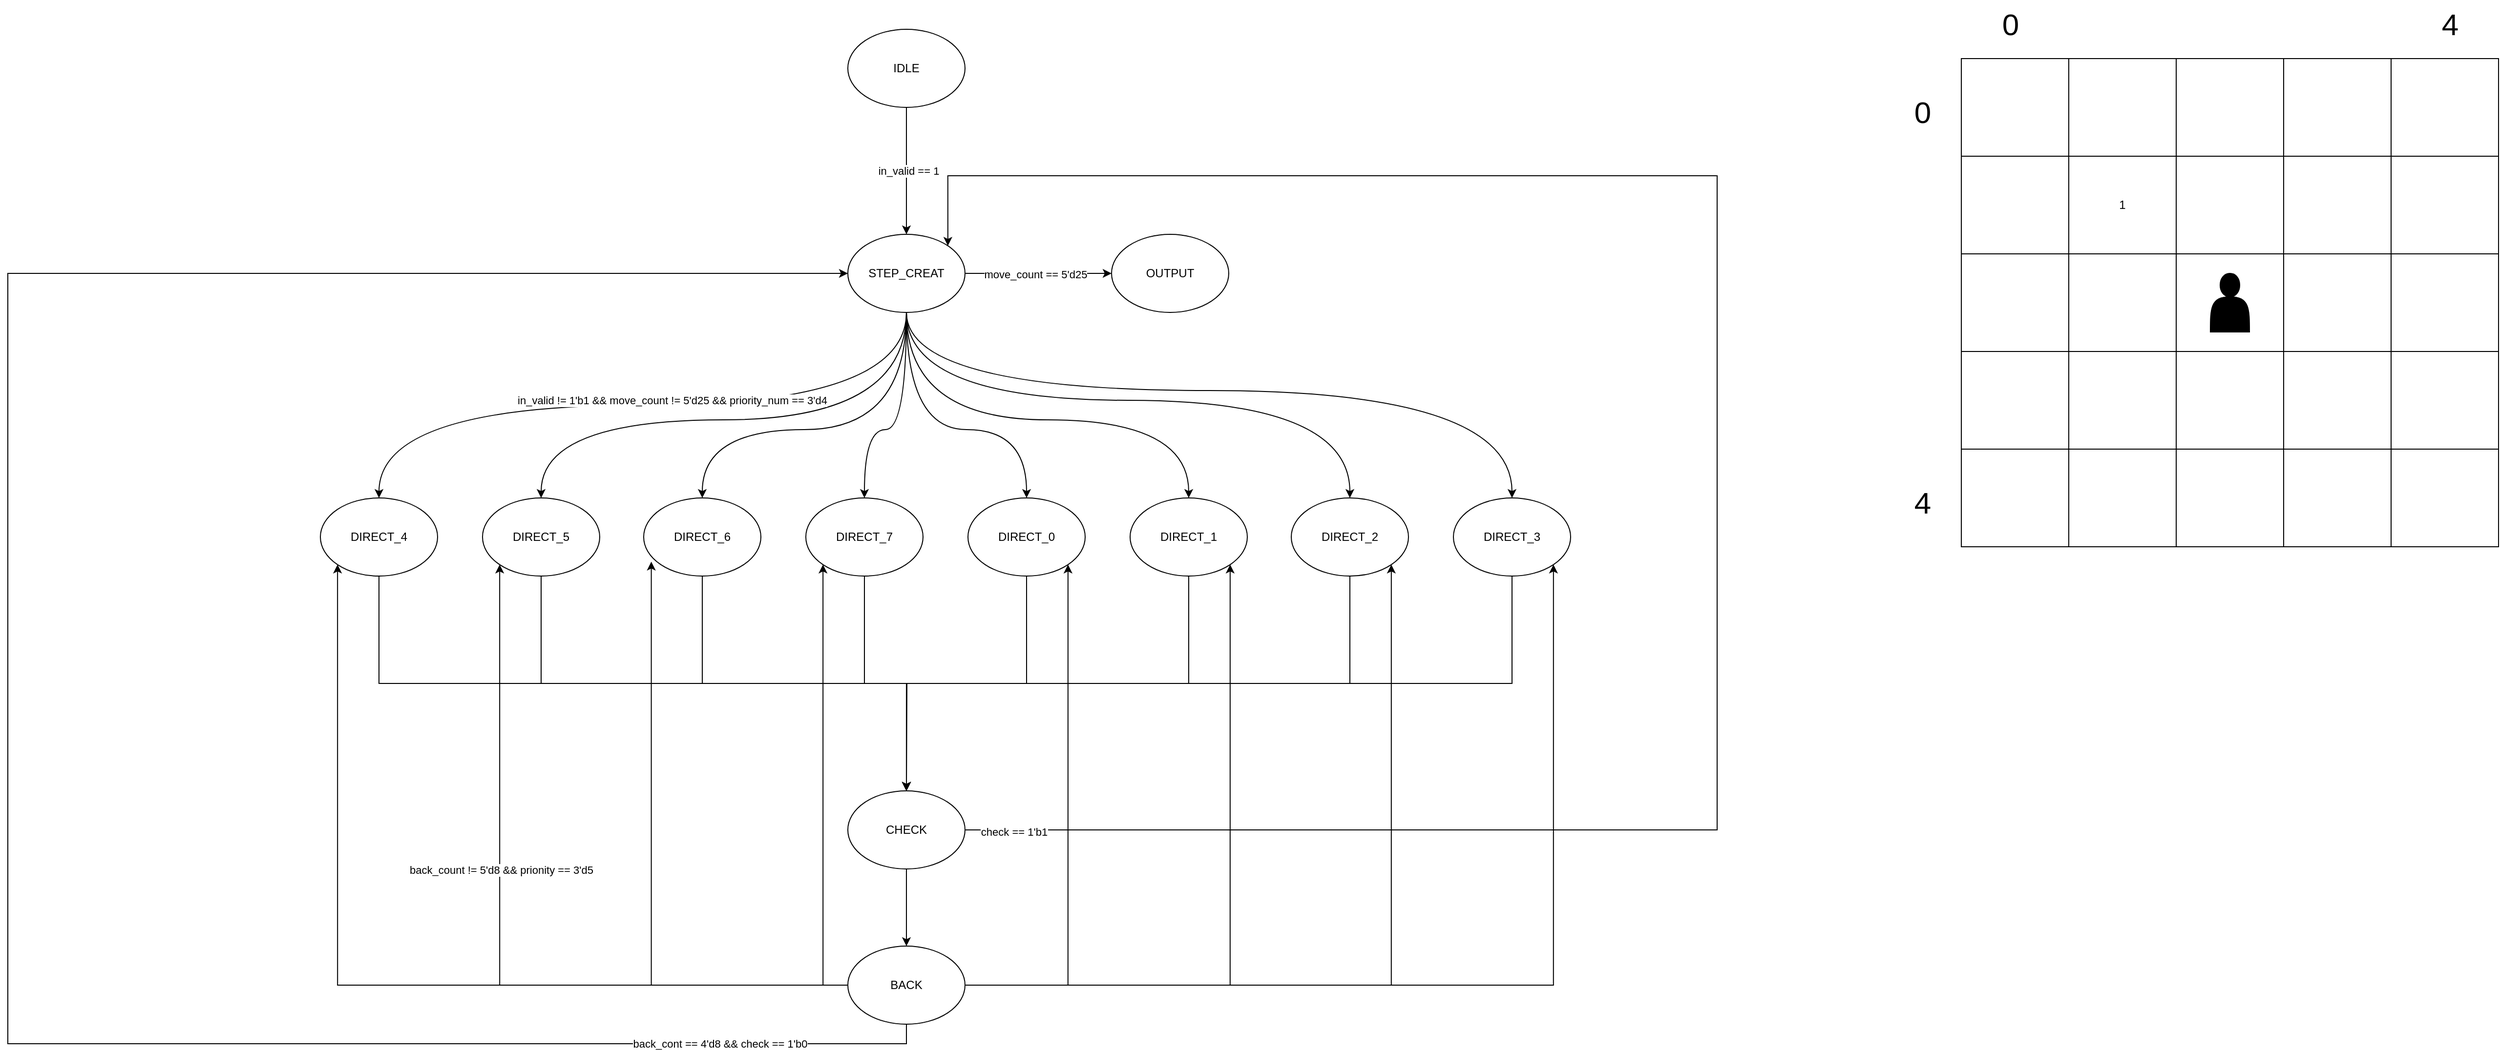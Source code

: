 <mxfile version="27.2.0">
  <diagram name="第 1 页" id="wlGB5aXU49AVaNt8Bv_F">
    <mxGraphModel dx="3168" dy="1206" grid="1" gridSize="10" guides="1" tooltips="1" connect="1" arrows="1" fold="1" page="1" pageScale="1" pageWidth="827" pageHeight="1169" math="0" shadow="0">
      <root>
        <mxCell id="0" />
        <mxCell id="1" parent="0" />
        <mxCell id="zN2_1YvV45dY4rmlN28b-3" style="edgeStyle=orthogonalEdgeStyle;rounded=0;orthogonalLoop=1;jettySize=auto;html=1;exitX=0.5;exitY=1;exitDx=0;exitDy=0;entryX=0.5;entryY=0;entryDx=0;entryDy=0;" parent="1" source="zN2_1YvV45dY4rmlN28b-1" target="zN2_1YvV45dY4rmlN28b-6" edge="1">
          <mxGeometry relative="1" as="geometry">
            <mxPoint x="390" y="300" as="targetPoint" />
          </mxGeometry>
        </mxCell>
        <mxCell id="zN2_1YvV45dY4rmlN28b-4" value="in_valid == 1" style="edgeLabel;html=1;align=center;verticalAlign=middle;resizable=0;points=[];" parent="zN2_1YvV45dY4rmlN28b-3" vertex="1" connectable="0">
          <mxGeometry x="-0.011" y="2" relative="1" as="geometry">
            <mxPoint as="offset" />
          </mxGeometry>
        </mxCell>
        <mxCell id="zN2_1YvV45dY4rmlN28b-1" value="IDLE" style="ellipse;whiteSpace=wrap;html=1;" parent="1" vertex="1">
          <mxGeometry x="330" y="230" width="120" height="80" as="geometry" />
        </mxCell>
        <mxCell id="zN2_1YvV45dY4rmlN28b-67" style="edgeStyle=orthogonalEdgeStyle;rounded=0;orthogonalLoop=1;jettySize=auto;html=1;exitX=1;exitY=0.5;exitDx=0;exitDy=0;entryX=0;entryY=0.5;entryDx=0;entryDy=0;" parent="1" source="zN2_1YvV45dY4rmlN28b-6" target="zN2_1YvV45dY4rmlN28b-68" edge="1">
          <mxGeometry relative="1" as="geometry">
            <mxPoint x="590" y="479.714" as="targetPoint" />
          </mxGeometry>
        </mxCell>
        <mxCell id="zN2_1YvV45dY4rmlN28b-112" value="move_count == 5&#39;d25" style="edgeLabel;html=1;align=center;verticalAlign=middle;resizable=0;points=[];" parent="zN2_1YvV45dY4rmlN28b-67" vertex="1" connectable="0">
          <mxGeometry x="-0.044" y="-1" relative="1" as="geometry">
            <mxPoint as="offset" />
          </mxGeometry>
        </mxCell>
        <mxCell id="zN2_1YvV45dY4rmlN28b-85" style="edgeStyle=orthogonalEdgeStyle;rounded=0;orthogonalLoop=1;jettySize=auto;html=1;exitX=0.5;exitY=1;exitDx=0;exitDy=0;curved=1;" parent="1" source="zN2_1YvV45dY4rmlN28b-6" target="zN2_1YvV45dY4rmlN28b-16" edge="1">
          <mxGeometry relative="1" as="geometry">
            <Array as="points">
              <mxPoint x="390" y="640" />
              <mxPoint x="347" y="640" />
            </Array>
          </mxGeometry>
        </mxCell>
        <mxCell id="zN2_1YvV45dY4rmlN28b-86" style="edgeStyle=orthogonalEdgeStyle;rounded=0;orthogonalLoop=1;jettySize=auto;html=1;exitX=0.5;exitY=1;exitDx=0;exitDy=0;curved=1;" parent="1" source="zN2_1YvV45dY4rmlN28b-6" target="zN2_1YvV45dY4rmlN28b-17" edge="1">
          <mxGeometry relative="1" as="geometry">
            <Array as="points">
              <mxPoint x="390" y="640" />
              <mxPoint x="181" y="640" />
            </Array>
          </mxGeometry>
        </mxCell>
        <mxCell id="zN2_1YvV45dY4rmlN28b-87" style="edgeStyle=orthogonalEdgeStyle;rounded=0;orthogonalLoop=1;jettySize=auto;html=1;exitX=0.5;exitY=1;exitDx=0;exitDy=0;curved=1;" parent="1" source="zN2_1YvV45dY4rmlN28b-6" target="zN2_1YvV45dY4rmlN28b-15" edge="1">
          <mxGeometry relative="1" as="geometry">
            <Array as="points">
              <mxPoint x="390" y="630" />
              <mxPoint x="16" y="630" />
            </Array>
          </mxGeometry>
        </mxCell>
        <mxCell id="zN2_1YvV45dY4rmlN28b-88" style="edgeStyle=orthogonalEdgeStyle;rounded=0;orthogonalLoop=1;jettySize=auto;html=1;exitX=0.5;exitY=1;exitDx=0;exitDy=0;entryX=0.5;entryY=0;entryDx=0;entryDy=0;curved=1;" parent="1" source="zN2_1YvV45dY4rmlN28b-6" target="zN2_1YvV45dY4rmlN28b-12" edge="1">
          <mxGeometry relative="1" as="geometry" />
        </mxCell>
        <mxCell id="zN2_1YvV45dY4rmlN28b-113" value="in_valid != 1&#39;b1 &amp;amp;&amp;amp; move_count != 5&#39;d25 &amp;amp;&amp;amp;&amp;nbsp;priority_num == 3&#39;d4" style="edgeLabel;html=1;align=center;verticalAlign=middle;resizable=0;points=[];" parent="zN2_1YvV45dY4rmlN28b-88" vertex="1" connectable="0">
          <mxGeometry x="-0.18" y="-3" relative="1" as="geometry">
            <mxPoint x="-36" y="-2" as="offset" />
          </mxGeometry>
        </mxCell>
        <mxCell id="zN2_1YvV45dY4rmlN28b-89" style="edgeStyle=orthogonalEdgeStyle;rounded=0;orthogonalLoop=1;jettySize=auto;html=1;exitX=0.5;exitY=1;exitDx=0;exitDy=0;entryX=0.5;entryY=0;entryDx=0;entryDy=0;curved=1;" parent="1" source="zN2_1YvV45dY4rmlN28b-6" target="zN2_1YvV45dY4rmlN28b-13" edge="1">
          <mxGeometry relative="1" as="geometry">
            <Array as="points">
              <mxPoint x="390" y="610" />
              <mxPoint x="844" y="610" />
            </Array>
          </mxGeometry>
        </mxCell>
        <mxCell id="zN2_1YvV45dY4rmlN28b-90" style="edgeStyle=orthogonalEdgeStyle;rounded=0;orthogonalLoop=1;jettySize=auto;html=1;exitX=0.5;exitY=1;exitDx=0;exitDy=0;entryX=0.5;entryY=0;entryDx=0;entryDy=0;curved=1;" parent="1" source="zN2_1YvV45dY4rmlN28b-6" target="zN2_1YvV45dY4rmlN28b-11" edge="1">
          <mxGeometry relative="1" as="geometry">
            <Array as="points">
              <mxPoint x="390" y="600" />
              <mxPoint x="1010" y="600" />
            </Array>
          </mxGeometry>
        </mxCell>
        <mxCell id="zN2_1YvV45dY4rmlN28b-91" style="edgeStyle=orthogonalEdgeStyle;rounded=0;orthogonalLoop=1;jettySize=auto;html=1;exitX=0.5;exitY=1;exitDx=0;exitDy=0;entryX=0.5;entryY=0;entryDx=0;entryDy=0;curved=1;" parent="1" source="zN2_1YvV45dY4rmlN28b-6" target="zN2_1YvV45dY4rmlN28b-8" edge="1">
          <mxGeometry relative="1" as="geometry">
            <Array as="points">
              <mxPoint x="390" y="640" />
              <mxPoint x="513" y="640" />
            </Array>
          </mxGeometry>
        </mxCell>
        <mxCell id="zN2_1YvV45dY4rmlN28b-92" style="edgeStyle=orthogonalEdgeStyle;rounded=0;orthogonalLoop=1;jettySize=auto;html=1;exitX=0.5;exitY=1;exitDx=0;exitDy=0;entryX=0.5;entryY=0;entryDx=0;entryDy=0;curved=1;" parent="1" source="zN2_1YvV45dY4rmlN28b-6" target="zN2_1YvV45dY4rmlN28b-14" edge="1">
          <mxGeometry relative="1" as="geometry">
            <Array as="points">
              <mxPoint x="390" y="630" />
              <mxPoint x="679" y="630" />
            </Array>
          </mxGeometry>
        </mxCell>
        <mxCell id="zN2_1YvV45dY4rmlN28b-6" value="STEP_CREAT" style="ellipse;whiteSpace=wrap;html=1;" parent="1" vertex="1">
          <mxGeometry x="330" y="440" width="120" height="80" as="geometry" />
        </mxCell>
        <mxCell id="zN2_1YvV45dY4rmlN28b-97" style="edgeStyle=orthogonalEdgeStyle;rounded=0;orthogonalLoop=1;jettySize=auto;html=1;exitX=0.5;exitY=1;exitDx=0;exitDy=0;entryX=0.5;entryY=0;entryDx=0;entryDy=0;" parent="1" source="zN2_1YvV45dY4rmlN28b-8" target="zN2_1YvV45dY4rmlN28b-35" edge="1">
          <mxGeometry relative="1" as="geometry" />
        </mxCell>
        <mxCell id="zN2_1YvV45dY4rmlN28b-8" value="DIRECT_0" style="ellipse;whiteSpace=wrap;html=1;" parent="1" vertex="1">
          <mxGeometry x="453" y="710" width="120" height="80" as="geometry" />
        </mxCell>
        <mxCell id="zN2_1YvV45dY4rmlN28b-100" style="edgeStyle=orthogonalEdgeStyle;rounded=0;orthogonalLoop=1;jettySize=auto;html=1;exitX=0.5;exitY=1;exitDx=0;exitDy=0;entryX=0.5;entryY=0;entryDx=0;entryDy=0;" parent="1" source="zN2_1YvV45dY4rmlN28b-11" target="zN2_1YvV45dY4rmlN28b-35" edge="1">
          <mxGeometry relative="1" as="geometry" />
        </mxCell>
        <mxCell id="zN2_1YvV45dY4rmlN28b-11" value="DIRECT_3" style="ellipse;whiteSpace=wrap;html=1;" parent="1" vertex="1">
          <mxGeometry x="950" y="710" width="120" height="80" as="geometry" />
        </mxCell>
        <mxCell id="zN2_1YvV45dY4rmlN28b-93" style="edgeStyle=orthogonalEdgeStyle;rounded=0;orthogonalLoop=1;jettySize=auto;html=1;exitX=0.5;exitY=1;exitDx=0;exitDy=0;entryX=0.5;entryY=0;entryDx=0;entryDy=0;" parent="1" source="zN2_1YvV45dY4rmlN28b-12" target="zN2_1YvV45dY4rmlN28b-35" edge="1">
          <mxGeometry relative="1" as="geometry" />
        </mxCell>
        <mxCell id="zN2_1YvV45dY4rmlN28b-12" value="DIRECT_4" style="ellipse;whiteSpace=wrap;html=1;" parent="1" vertex="1">
          <mxGeometry x="-210" y="710" width="120" height="80" as="geometry" />
        </mxCell>
        <mxCell id="zN2_1YvV45dY4rmlN28b-99" style="edgeStyle=orthogonalEdgeStyle;rounded=0;orthogonalLoop=1;jettySize=auto;html=1;exitX=0.5;exitY=1;exitDx=0;exitDy=0;entryX=0.5;entryY=0;entryDx=0;entryDy=0;" parent="1" source="zN2_1YvV45dY4rmlN28b-13" target="zN2_1YvV45dY4rmlN28b-35" edge="1">
          <mxGeometry relative="1" as="geometry" />
        </mxCell>
        <mxCell id="zN2_1YvV45dY4rmlN28b-13" value="DIRECT_2" style="ellipse;whiteSpace=wrap;html=1;" parent="1" vertex="1">
          <mxGeometry x="784" y="710" width="120" height="80" as="geometry" />
        </mxCell>
        <mxCell id="zN2_1YvV45dY4rmlN28b-98" style="edgeStyle=orthogonalEdgeStyle;rounded=0;orthogonalLoop=1;jettySize=auto;html=1;exitX=0.5;exitY=1;exitDx=0;exitDy=0;" parent="1" source="zN2_1YvV45dY4rmlN28b-14" target="zN2_1YvV45dY4rmlN28b-35" edge="1">
          <mxGeometry relative="1" as="geometry" />
        </mxCell>
        <mxCell id="zN2_1YvV45dY4rmlN28b-14" value="DIRECT_1" style="ellipse;whiteSpace=wrap;html=1;" parent="1" vertex="1">
          <mxGeometry x="619" y="710" width="120" height="80" as="geometry" />
        </mxCell>
        <mxCell id="zN2_1YvV45dY4rmlN28b-96" style="edgeStyle=orthogonalEdgeStyle;rounded=0;orthogonalLoop=1;jettySize=auto;html=1;exitX=0.5;exitY=1;exitDx=0;exitDy=0;entryX=0.5;entryY=0;entryDx=0;entryDy=0;" parent="1" source="zN2_1YvV45dY4rmlN28b-16" target="zN2_1YvV45dY4rmlN28b-35" edge="1">
          <mxGeometry relative="1" as="geometry" />
        </mxCell>
        <mxCell id="zN2_1YvV45dY4rmlN28b-16" value="DIRECT_7" style="ellipse;whiteSpace=wrap;html=1;" parent="1" vertex="1">
          <mxGeometry x="287" y="710" width="120" height="80" as="geometry" />
        </mxCell>
        <mxCell id="zN2_1YvV45dY4rmlN28b-95" style="edgeStyle=orthogonalEdgeStyle;rounded=0;orthogonalLoop=1;jettySize=auto;html=1;exitX=0.5;exitY=1;exitDx=0;exitDy=0;" parent="1" source="zN2_1YvV45dY4rmlN28b-17" edge="1">
          <mxGeometry relative="1" as="geometry">
            <mxPoint x="390" y="1010" as="targetPoint" />
          </mxGeometry>
        </mxCell>
        <mxCell id="zN2_1YvV45dY4rmlN28b-17" value="DIRECT_6" style="ellipse;whiteSpace=wrap;html=1;" parent="1" vertex="1">
          <mxGeometry x="121" y="710" width="120" height="80" as="geometry" />
        </mxCell>
        <mxCell id="zN2_1YvV45dY4rmlN28b-101" style="edgeStyle=orthogonalEdgeStyle;rounded=0;orthogonalLoop=1;jettySize=auto;html=1;exitX=0.5;exitY=1;exitDx=0;exitDy=0;" parent="1" source="zN2_1YvV45dY4rmlN28b-35" target="zN2_1YvV45dY4rmlN28b-44" edge="1">
          <mxGeometry relative="1" as="geometry" />
        </mxCell>
        <mxCell id="zN2_1YvV45dY4rmlN28b-117" style="edgeStyle=orthogonalEdgeStyle;rounded=0;orthogonalLoop=1;jettySize=auto;html=1;exitX=1;exitY=0.5;exitDx=0;exitDy=0;entryX=1;entryY=0;entryDx=0;entryDy=0;" parent="1" source="zN2_1YvV45dY4rmlN28b-35" target="zN2_1YvV45dY4rmlN28b-6" edge="1">
          <mxGeometry relative="1" as="geometry">
            <Array as="points">
              <mxPoint x="1220" y="1050" />
              <mxPoint x="1220" y="380" />
              <mxPoint x="432" y="380" />
            </Array>
          </mxGeometry>
        </mxCell>
        <mxCell id="zN2_1YvV45dY4rmlN28b-118" value="check == 1&#39;b1" style="edgeLabel;html=1;align=center;verticalAlign=middle;resizable=0;points=[];" parent="zN2_1YvV45dY4rmlN28b-117" vertex="1" connectable="0">
          <mxGeometry x="-0.957" y="-2" relative="1" as="geometry">
            <mxPoint as="offset" />
          </mxGeometry>
        </mxCell>
        <mxCell id="zN2_1YvV45dY4rmlN28b-35" value="CHECK" style="ellipse;whiteSpace=wrap;html=1;" parent="1" vertex="1">
          <mxGeometry x="330" y="1010" width="120" height="80" as="geometry" />
        </mxCell>
        <mxCell id="zN2_1YvV45dY4rmlN28b-102" style="edgeStyle=orthogonalEdgeStyle;rounded=0;orthogonalLoop=1;jettySize=auto;html=1;exitX=0.5;exitY=1;exitDx=0;exitDy=0;entryX=0;entryY=0.5;entryDx=0;entryDy=0;" parent="1" source="zN2_1YvV45dY4rmlN28b-44" target="zN2_1YvV45dY4rmlN28b-6" edge="1">
          <mxGeometry relative="1" as="geometry">
            <Array as="points">
              <mxPoint x="390" y="1269" />
              <mxPoint x="-530" y="1269" />
              <mxPoint x="-530" y="480" />
            </Array>
          </mxGeometry>
        </mxCell>
        <mxCell id="zN2_1YvV45dY4rmlN28b-116" value="back_cont == 4&#39;d8 &amp;amp;&amp;amp; check == 1&#39;b0" style="edgeLabel;html=1;align=center;verticalAlign=middle;resizable=0;points=[];" parent="zN2_1YvV45dY4rmlN28b-102" vertex="1" connectable="0">
          <mxGeometry x="-0.837" relative="1" as="geometry">
            <mxPoint as="offset" />
          </mxGeometry>
        </mxCell>
        <mxCell id="zN2_1YvV45dY4rmlN28b-103" style="edgeStyle=orthogonalEdgeStyle;rounded=0;orthogonalLoop=1;jettySize=auto;html=1;exitX=0;exitY=0.5;exitDx=0;exitDy=0;entryX=0;entryY=1;entryDx=0;entryDy=0;" parent="1" source="zN2_1YvV45dY4rmlN28b-44" target="zN2_1YvV45dY4rmlN28b-12" edge="1">
          <mxGeometry relative="1" as="geometry" />
        </mxCell>
        <mxCell id="zN2_1YvV45dY4rmlN28b-104" style="edgeStyle=orthogonalEdgeStyle;rounded=0;orthogonalLoop=1;jettySize=auto;html=1;exitX=0;exitY=0.5;exitDx=0;exitDy=0;entryX=0;entryY=1;entryDx=0;entryDy=0;" parent="1" source="zN2_1YvV45dY4rmlN28b-44" target="zN2_1YvV45dY4rmlN28b-15" edge="1">
          <mxGeometry relative="1" as="geometry" />
        </mxCell>
        <mxCell id="zN2_1YvV45dY4rmlN28b-119" value="back_count != 5&#39;d8 &amp;amp;&amp;amp; prionity == 3&#39;d5" style="edgeLabel;html=1;align=center;verticalAlign=middle;resizable=0;points=[];" parent="zN2_1YvV45dY4rmlN28b-104" vertex="1" connectable="0">
          <mxGeometry x="0.207" y="-1" relative="1" as="geometry">
            <mxPoint as="offset" />
          </mxGeometry>
        </mxCell>
        <mxCell id="zN2_1YvV45dY4rmlN28b-106" style="edgeStyle=orthogonalEdgeStyle;rounded=0;orthogonalLoop=1;jettySize=auto;html=1;exitX=0;exitY=0.5;exitDx=0;exitDy=0;entryX=0;entryY=1;entryDx=0;entryDy=0;" parent="1" source="zN2_1YvV45dY4rmlN28b-44" target="zN2_1YvV45dY4rmlN28b-16" edge="1">
          <mxGeometry relative="1" as="geometry" />
        </mxCell>
        <mxCell id="zN2_1YvV45dY4rmlN28b-107" style="edgeStyle=orthogonalEdgeStyle;rounded=0;orthogonalLoop=1;jettySize=auto;html=1;exitX=1;exitY=0.5;exitDx=0;exitDy=0;entryX=1;entryY=1;entryDx=0;entryDy=0;" parent="1" source="zN2_1YvV45dY4rmlN28b-44" target="zN2_1YvV45dY4rmlN28b-8" edge="1">
          <mxGeometry relative="1" as="geometry" />
        </mxCell>
        <mxCell id="zN2_1YvV45dY4rmlN28b-108" style="edgeStyle=orthogonalEdgeStyle;rounded=0;orthogonalLoop=1;jettySize=auto;html=1;exitX=1;exitY=0.5;exitDx=0;exitDy=0;entryX=1;entryY=1;entryDx=0;entryDy=0;" parent="1" source="zN2_1YvV45dY4rmlN28b-44" target="zN2_1YvV45dY4rmlN28b-14" edge="1">
          <mxGeometry relative="1" as="geometry" />
        </mxCell>
        <mxCell id="zN2_1YvV45dY4rmlN28b-109" style="edgeStyle=orthogonalEdgeStyle;rounded=0;orthogonalLoop=1;jettySize=auto;html=1;exitX=1;exitY=0.5;exitDx=0;exitDy=0;entryX=1;entryY=1;entryDx=0;entryDy=0;" parent="1" source="zN2_1YvV45dY4rmlN28b-44" target="zN2_1YvV45dY4rmlN28b-13" edge="1">
          <mxGeometry relative="1" as="geometry" />
        </mxCell>
        <mxCell id="zN2_1YvV45dY4rmlN28b-110" style="edgeStyle=orthogonalEdgeStyle;rounded=0;orthogonalLoop=1;jettySize=auto;html=1;exitX=1;exitY=0.5;exitDx=0;exitDy=0;entryX=1;entryY=1;entryDx=0;entryDy=0;" parent="1" source="zN2_1YvV45dY4rmlN28b-44" target="zN2_1YvV45dY4rmlN28b-11" edge="1">
          <mxGeometry relative="1" as="geometry" />
        </mxCell>
        <mxCell id="zN2_1YvV45dY4rmlN28b-44" value="BACK" style="ellipse;whiteSpace=wrap;html=1;" parent="1" vertex="1">
          <mxGeometry x="330" y="1169" width="120" height="80" as="geometry" />
        </mxCell>
        <mxCell id="zN2_1YvV45dY4rmlN28b-68" value="OUTPUT" style="ellipse;whiteSpace=wrap;html=1;" parent="1" vertex="1">
          <mxGeometry x="600" y="440" width="120" height="80" as="geometry" />
        </mxCell>
        <mxCell id="zN2_1YvV45dY4rmlN28b-94" style="edgeStyle=orthogonalEdgeStyle;rounded=0;orthogonalLoop=1;jettySize=auto;html=1;exitX=0.5;exitY=1;exitDx=0;exitDy=0;entryX=0.5;entryY=0;entryDx=0;entryDy=0;" parent="1" source="zN2_1YvV45dY4rmlN28b-15" target="zN2_1YvV45dY4rmlN28b-35" edge="1">
          <mxGeometry relative="1" as="geometry" />
        </mxCell>
        <mxCell id="zN2_1YvV45dY4rmlN28b-15" value="DIRECT_5" style="ellipse;whiteSpace=wrap;html=1;" parent="1" vertex="1">
          <mxGeometry x="-44" y="710" width="120" height="80" as="geometry" />
        </mxCell>
        <mxCell id="zN2_1YvV45dY4rmlN28b-105" style="edgeStyle=orthogonalEdgeStyle;rounded=0;orthogonalLoop=1;jettySize=auto;html=1;exitX=0;exitY=0.5;exitDx=0;exitDy=0;entryX=0.065;entryY=0.816;entryDx=0;entryDy=0;entryPerimeter=0;" parent="1" source="zN2_1YvV45dY4rmlN28b-44" target="zN2_1YvV45dY4rmlN28b-17" edge="1">
          <mxGeometry relative="1" as="geometry" />
        </mxCell>
        <mxCell id="3W7JAmCNGLFrmBNTn6TP-198" value="" style="shape=table;startSize=0;container=1;collapsible=0;childLayout=tableLayout;" vertex="1" parent="1">
          <mxGeometry x="1470" y="260" width="550" height="500" as="geometry" />
        </mxCell>
        <mxCell id="3W7JAmCNGLFrmBNTn6TP-199" value="" style="shape=tableRow;horizontal=0;startSize=0;swimlaneHead=0;swimlaneBody=0;strokeColor=inherit;top=0;left=0;bottom=0;right=0;collapsible=0;dropTarget=0;fillColor=none;points=[[0,0.5],[1,0.5]];portConstraint=eastwest;" vertex="1" parent="3W7JAmCNGLFrmBNTn6TP-198">
          <mxGeometry width="550" height="100" as="geometry" />
        </mxCell>
        <mxCell id="3W7JAmCNGLFrmBNTn6TP-200" value="" style="shape=partialRectangle;html=1;whiteSpace=wrap;connectable=0;strokeColor=inherit;overflow=hidden;fillColor=none;top=0;left=0;bottom=0;right=0;pointerEvents=1;" vertex="1" parent="3W7JAmCNGLFrmBNTn6TP-199">
          <mxGeometry width="110" height="100" as="geometry">
            <mxRectangle width="110" height="100" as="alternateBounds" />
          </mxGeometry>
        </mxCell>
        <mxCell id="3W7JAmCNGLFrmBNTn6TP-201" value="" style="shape=partialRectangle;html=1;whiteSpace=wrap;connectable=0;strokeColor=inherit;overflow=hidden;fillColor=none;top=0;left=0;bottom=0;right=0;pointerEvents=1;" vertex="1" parent="3W7JAmCNGLFrmBNTn6TP-199">
          <mxGeometry x="110" width="110" height="100" as="geometry">
            <mxRectangle width="110" height="100" as="alternateBounds" />
          </mxGeometry>
        </mxCell>
        <mxCell id="3W7JAmCNGLFrmBNTn6TP-202" value="" style="shape=partialRectangle;html=1;whiteSpace=wrap;connectable=0;strokeColor=inherit;overflow=hidden;fillColor=none;top=0;left=0;bottom=0;right=0;pointerEvents=1;" vertex="1" parent="3W7JAmCNGLFrmBNTn6TP-199">
          <mxGeometry x="220" width="110" height="100" as="geometry">
            <mxRectangle width="110" height="100" as="alternateBounds" />
          </mxGeometry>
        </mxCell>
        <mxCell id="3W7JAmCNGLFrmBNTn6TP-203" value="" style="shape=partialRectangle;html=1;whiteSpace=wrap;connectable=0;strokeColor=inherit;overflow=hidden;fillColor=none;top=0;left=0;bottom=0;right=0;pointerEvents=1;" vertex="1" parent="3W7JAmCNGLFrmBNTn6TP-199">
          <mxGeometry x="330" width="110" height="100" as="geometry">
            <mxRectangle width="110" height="100" as="alternateBounds" />
          </mxGeometry>
        </mxCell>
        <mxCell id="3W7JAmCNGLFrmBNTn6TP-204" value="" style="shape=partialRectangle;html=1;whiteSpace=wrap;connectable=0;strokeColor=inherit;overflow=hidden;fillColor=none;top=0;left=0;bottom=0;right=0;pointerEvents=1;" vertex="1" parent="3W7JAmCNGLFrmBNTn6TP-199">
          <mxGeometry x="440" width="110" height="100" as="geometry">
            <mxRectangle width="110" height="100" as="alternateBounds" />
          </mxGeometry>
        </mxCell>
        <mxCell id="3W7JAmCNGLFrmBNTn6TP-205" value="" style="shape=tableRow;horizontal=0;startSize=0;swimlaneHead=0;swimlaneBody=0;strokeColor=inherit;top=0;left=0;bottom=0;right=0;collapsible=0;dropTarget=0;fillColor=none;points=[[0,0.5],[1,0.5]];portConstraint=eastwest;" vertex="1" parent="3W7JAmCNGLFrmBNTn6TP-198">
          <mxGeometry y="100" width="550" height="100" as="geometry" />
        </mxCell>
        <mxCell id="3W7JAmCNGLFrmBNTn6TP-206" value="" style="shape=partialRectangle;html=1;whiteSpace=wrap;connectable=0;strokeColor=inherit;overflow=hidden;fillColor=none;top=0;left=0;bottom=0;right=0;pointerEvents=1;" vertex="1" parent="3W7JAmCNGLFrmBNTn6TP-205">
          <mxGeometry width="110" height="100" as="geometry">
            <mxRectangle width="110" height="100" as="alternateBounds" />
          </mxGeometry>
        </mxCell>
        <mxCell id="3W7JAmCNGLFrmBNTn6TP-207" value="1" style="shape=partialRectangle;html=1;whiteSpace=wrap;connectable=0;strokeColor=inherit;overflow=hidden;fillColor=none;top=0;left=0;bottom=0;right=0;pointerEvents=1;" vertex="1" parent="3W7JAmCNGLFrmBNTn6TP-205">
          <mxGeometry x="110" width="110" height="100" as="geometry">
            <mxRectangle width="110" height="100" as="alternateBounds" />
          </mxGeometry>
        </mxCell>
        <mxCell id="3W7JAmCNGLFrmBNTn6TP-208" value="" style="shape=partialRectangle;html=1;whiteSpace=wrap;connectable=0;strokeColor=inherit;overflow=hidden;fillColor=none;top=0;left=0;bottom=0;right=0;pointerEvents=1;" vertex="1" parent="3W7JAmCNGLFrmBNTn6TP-205">
          <mxGeometry x="220" width="110" height="100" as="geometry">
            <mxRectangle width="110" height="100" as="alternateBounds" />
          </mxGeometry>
        </mxCell>
        <mxCell id="3W7JAmCNGLFrmBNTn6TP-209" value="" style="shape=partialRectangle;html=1;whiteSpace=wrap;connectable=0;strokeColor=inherit;overflow=hidden;fillColor=none;top=0;left=0;bottom=0;right=0;pointerEvents=1;" vertex="1" parent="3W7JAmCNGLFrmBNTn6TP-205">
          <mxGeometry x="330" width="110" height="100" as="geometry">
            <mxRectangle width="110" height="100" as="alternateBounds" />
          </mxGeometry>
        </mxCell>
        <mxCell id="3W7JAmCNGLFrmBNTn6TP-210" value="" style="shape=partialRectangle;html=1;whiteSpace=wrap;connectable=0;strokeColor=inherit;overflow=hidden;fillColor=none;top=0;left=0;bottom=0;right=0;pointerEvents=1;" vertex="1" parent="3W7JAmCNGLFrmBNTn6TP-205">
          <mxGeometry x="440" width="110" height="100" as="geometry">
            <mxRectangle width="110" height="100" as="alternateBounds" />
          </mxGeometry>
        </mxCell>
        <mxCell id="3W7JAmCNGLFrmBNTn6TP-211" value="" style="shape=tableRow;horizontal=0;startSize=0;swimlaneHead=0;swimlaneBody=0;strokeColor=inherit;top=0;left=0;bottom=0;right=0;collapsible=0;dropTarget=0;fillColor=none;points=[[0,0.5],[1,0.5]];portConstraint=eastwest;" vertex="1" parent="3W7JAmCNGLFrmBNTn6TP-198">
          <mxGeometry y="200" width="550" height="100" as="geometry" />
        </mxCell>
        <mxCell id="3W7JAmCNGLFrmBNTn6TP-212" value="" style="shape=partialRectangle;html=1;whiteSpace=wrap;connectable=0;strokeColor=inherit;overflow=hidden;fillColor=none;top=0;left=0;bottom=0;right=0;pointerEvents=1;" vertex="1" parent="3W7JAmCNGLFrmBNTn6TP-211">
          <mxGeometry width="110" height="100" as="geometry">
            <mxRectangle width="110" height="100" as="alternateBounds" />
          </mxGeometry>
        </mxCell>
        <mxCell id="3W7JAmCNGLFrmBNTn6TP-213" value="" style="shape=partialRectangle;html=1;whiteSpace=wrap;connectable=0;strokeColor=inherit;overflow=hidden;fillColor=none;top=0;left=0;bottom=0;right=0;pointerEvents=1;" vertex="1" parent="3W7JAmCNGLFrmBNTn6TP-211">
          <mxGeometry x="110" width="110" height="100" as="geometry">
            <mxRectangle width="110" height="100" as="alternateBounds" />
          </mxGeometry>
        </mxCell>
        <mxCell id="3W7JAmCNGLFrmBNTn6TP-214" value="" style="shape=partialRectangle;html=1;whiteSpace=wrap;connectable=0;strokeColor=inherit;overflow=hidden;fillColor=none;top=0;left=0;bottom=0;right=0;pointerEvents=1;" vertex="1" parent="3W7JAmCNGLFrmBNTn6TP-211">
          <mxGeometry x="220" width="110" height="100" as="geometry">
            <mxRectangle width="110" height="100" as="alternateBounds" />
          </mxGeometry>
        </mxCell>
        <mxCell id="3W7JAmCNGLFrmBNTn6TP-215" value="" style="shape=partialRectangle;html=1;whiteSpace=wrap;connectable=0;strokeColor=inherit;overflow=hidden;fillColor=none;top=0;left=0;bottom=0;right=0;pointerEvents=1;" vertex="1" parent="3W7JAmCNGLFrmBNTn6TP-211">
          <mxGeometry x="330" width="110" height="100" as="geometry">
            <mxRectangle width="110" height="100" as="alternateBounds" />
          </mxGeometry>
        </mxCell>
        <mxCell id="3W7JAmCNGLFrmBNTn6TP-216" value="" style="shape=partialRectangle;html=1;whiteSpace=wrap;connectable=0;strokeColor=inherit;overflow=hidden;fillColor=none;top=0;left=0;bottom=0;right=0;pointerEvents=1;" vertex="1" parent="3W7JAmCNGLFrmBNTn6TP-211">
          <mxGeometry x="440" width="110" height="100" as="geometry">
            <mxRectangle width="110" height="100" as="alternateBounds" />
          </mxGeometry>
        </mxCell>
        <mxCell id="3W7JAmCNGLFrmBNTn6TP-217" value="" style="shape=tableRow;horizontal=0;startSize=0;swimlaneHead=0;swimlaneBody=0;strokeColor=inherit;top=0;left=0;bottom=0;right=0;collapsible=0;dropTarget=0;fillColor=none;points=[[0,0.5],[1,0.5]];portConstraint=eastwest;" vertex="1" parent="3W7JAmCNGLFrmBNTn6TP-198">
          <mxGeometry y="300" width="550" height="100" as="geometry" />
        </mxCell>
        <mxCell id="3W7JAmCNGLFrmBNTn6TP-218" value="" style="shape=partialRectangle;html=1;whiteSpace=wrap;connectable=0;strokeColor=inherit;overflow=hidden;fillColor=none;top=0;left=0;bottom=0;right=0;pointerEvents=1;" vertex="1" parent="3W7JAmCNGLFrmBNTn6TP-217">
          <mxGeometry width="110" height="100" as="geometry">
            <mxRectangle width="110" height="100" as="alternateBounds" />
          </mxGeometry>
        </mxCell>
        <mxCell id="3W7JAmCNGLFrmBNTn6TP-219" value="" style="shape=partialRectangle;html=1;whiteSpace=wrap;connectable=0;strokeColor=inherit;overflow=hidden;fillColor=none;top=0;left=0;bottom=0;right=0;pointerEvents=1;" vertex="1" parent="3W7JAmCNGLFrmBNTn6TP-217">
          <mxGeometry x="110" width="110" height="100" as="geometry">
            <mxRectangle width="110" height="100" as="alternateBounds" />
          </mxGeometry>
        </mxCell>
        <mxCell id="3W7JAmCNGLFrmBNTn6TP-220" value="" style="shape=partialRectangle;html=1;whiteSpace=wrap;connectable=0;strokeColor=inherit;overflow=hidden;fillColor=none;top=0;left=0;bottom=0;right=0;pointerEvents=1;" vertex="1" parent="3W7JAmCNGLFrmBNTn6TP-217">
          <mxGeometry x="220" width="110" height="100" as="geometry">
            <mxRectangle width="110" height="100" as="alternateBounds" />
          </mxGeometry>
        </mxCell>
        <mxCell id="3W7JAmCNGLFrmBNTn6TP-221" value="" style="shape=partialRectangle;html=1;whiteSpace=wrap;connectable=0;strokeColor=inherit;overflow=hidden;fillColor=none;top=0;left=0;bottom=0;right=0;pointerEvents=1;" vertex="1" parent="3W7JAmCNGLFrmBNTn6TP-217">
          <mxGeometry x="330" width="110" height="100" as="geometry">
            <mxRectangle width="110" height="100" as="alternateBounds" />
          </mxGeometry>
        </mxCell>
        <mxCell id="3W7JAmCNGLFrmBNTn6TP-222" value="" style="shape=partialRectangle;html=1;whiteSpace=wrap;connectable=0;strokeColor=inherit;overflow=hidden;fillColor=none;top=0;left=0;bottom=0;right=0;pointerEvents=1;" vertex="1" parent="3W7JAmCNGLFrmBNTn6TP-217">
          <mxGeometry x="440" width="110" height="100" as="geometry">
            <mxRectangle width="110" height="100" as="alternateBounds" />
          </mxGeometry>
        </mxCell>
        <mxCell id="3W7JAmCNGLFrmBNTn6TP-223" value="" style="shape=tableRow;horizontal=0;startSize=0;swimlaneHead=0;swimlaneBody=0;strokeColor=inherit;top=0;left=0;bottom=0;right=0;collapsible=0;dropTarget=0;fillColor=none;points=[[0,0.5],[1,0.5]];portConstraint=eastwest;" vertex="1" parent="3W7JAmCNGLFrmBNTn6TP-198">
          <mxGeometry y="400" width="550" height="100" as="geometry" />
        </mxCell>
        <mxCell id="3W7JAmCNGLFrmBNTn6TP-224" value="" style="shape=partialRectangle;html=1;whiteSpace=wrap;connectable=0;strokeColor=inherit;overflow=hidden;fillColor=none;top=0;left=0;bottom=0;right=0;pointerEvents=1;" vertex="1" parent="3W7JAmCNGLFrmBNTn6TP-223">
          <mxGeometry width="110" height="100" as="geometry">
            <mxRectangle width="110" height="100" as="alternateBounds" />
          </mxGeometry>
        </mxCell>
        <mxCell id="3W7JAmCNGLFrmBNTn6TP-225" value="" style="shape=partialRectangle;html=1;whiteSpace=wrap;connectable=0;strokeColor=inherit;overflow=hidden;fillColor=none;top=0;left=0;bottom=0;right=0;pointerEvents=1;" vertex="1" parent="3W7JAmCNGLFrmBNTn6TP-223">
          <mxGeometry x="110" width="110" height="100" as="geometry">
            <mxRectangle width="110" height="100" as="alternateBounds" />
          </mxGeometry>
        </mxCell>
        <mxCell id="3W7JAmCNGLFrmBNTn6TP-226" value="" style="shape=partialRectangle;html=1;whiteSpace=wrap;connectable=0;strokeColor=inherit;overflow=hidden;fillColor=none;top=0;left=0;bottom=0;right=0;pointerEvents=1;" vertex="1" parent="3W7JAmCNGLFrmBNTn6TP-223">
          <mxGeometry x="220" width="110" height="100" as="geometry">
            <mxRectangle width="110" height="100" as="alternateBounds" />
          </mxGeometry>
        </mxCell>
        <mxCell id="3W7JAmCNGLFrmBNTn6TP-227" value="" style="shape=partialRectangle;html=1;whiteSpace=wrap;connectable=0;strokeColor=inherit;overflow=hidden;fillColor=none;top=0;left=0;bottom=0;right=0;pointerEvents=1;" vertex="1" parent="3W7JAmCNGLFrmBNTn6TP-223">
          <mxGeometry x="330" width="110" height="100" as="geometry">
            <mxRectangle width="110" height="100" as="alternateBounds" />
          </mxGeometry>
        </mxCell>
        <mxCell id="3W7JAmCNGLFrmBNTn6TP-228" value="" style="shape=partialRectangle;html=1;whiteSpace=wrap;connectable=0;strokeColor=inherit;overflow=hidden;fillColor=none;top=0;left=0;bottom=0;right=0;pointerEvents=1;" vertex="1" parent="3W7JAmCNGLFrmBNTn6TP-223">
          <mxGeometry x="440" width="110" height="100" as="geometry">
            <mxRectangle width="110" height="100" as="alternateBounds" />
          </mxGeometry>
        </mxCell>
        <mxCell id="3W7JAmCNGLFrmBNTn6TP-229" value="" style="shape=actor;whiteSpace=wrap;html=1;gradientColor=none;fillColor=#000000;" vertex="1" parent="1">
          <mxGeometry x="1725" y="480" width="40" height="60" as="geometry" />
        </mxCell>
        <mxCell id="3W7JAmCNGLFrmBNTn6TP-230" value="&lt;font style=&quot;font-size: 31px;&quot;&gt;0&lt;/font&gt;" style="text;html=1;align=center;verticalAlign=middle;resizable=0;points=[];autosize=1;strokeColor=none;fillColor=none;" vertex="1" parent="1">
          <mxGeometry x="1410" y="290" width="40" height="50" as="geometry" />
        </mxCell>
        <mxCell id="3W7JAmCNGLFrmBNTn6TP-231" value="&lt;font style=&quot;font-size: 31px;&quot;&gt;4&lt;/font&gt;" style="text;html=1;align=center;verticalAlign=middle;resizable=0;points=[];autosize=1;strokeColor=none;fillColor=none;" vertex="1" parent="1">
          <mxGeometry x="1410" y="690" width="40" height="50" as="geometry" />
        </mxCell>
        <mxCell id="3W7JAmCNGLFrmBNTn6TP-232" value="&lt;font style=&quot;font-size: 31px;&quot;&gt;0&lt;/font&gt;" style="text;html=1;align=center;verticalAlign=middle;resizable=0;points=[];autosize=1;strokeColor=none;fillColor=none;" vertex="1" parent="1">
          <mxGeometry x="1500" y="200" width="40" height="50" as="geometry" />
        </mxCell>
        <mxCell id="3W7JAmCNGLFrmBNTn6TP-233" value="&lt;font style=&quot;font-size: 31px;&quot;&gt;4&lt;/font&gt;" style="text;html=1;align=center;verticalAlign=middle;resizable=0;points=[];autosize=1;strokeColor=none;fillColor=none;" vertex="1" parent="1">
          <mxGeometry x="1950" y="200" width="40" height="50" as="geometry" />
        </mxCell>
      </root>
    </mxGraphModel>
  </diagram>
</mxfile>
